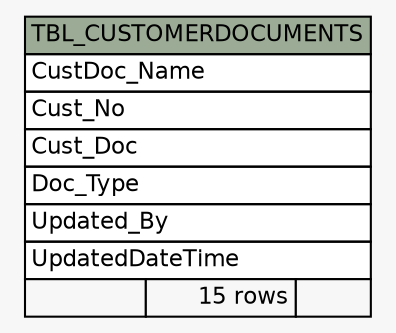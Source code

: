 // dot 2.38.0 on Windows 10 10.0
// SchemaSpy rev 590
digraph "TBL_CUSTOMERDOCUMENTS" {
  graph [
    rankdir="RL"
    bgcolor="#f7f7f7"
    nodesep="0.18"
    ranksep="0.46"
    fontname="Helvetica"
    fontsize="11"
  ];
  node [
    fontname="Helvetica"
    fontsize="11"
    shape="plaintext"
  ];
  edge [
    arrowsize="0.8"
  ];
  "TBL_CUSTOMERDOCUMENTS" [
    label=<
    <TABLE BORDER="0" CELLBORDER="1" CELLSPACING="0" BGCOLOR="#ffffff">
      <TR><TD COLSPAN="3" BGCOLOR="#9bab96" ALIGN="CENTER">TBL_CUSTOMERDOCUMENTS</TD></TR>
      <TR><TD PORT="CustDoc_Name" COLSPAN="3" ALIGN="LEFT">CustDoc_Name</TD></TR>
      <TR><TD PORT="Cust_No" COLSPAN="3" ALIGN="LEFT">Cust_No</TD></TR>
      <TR><TD PORT="Cust_Doc" COLSPAN="3" ALIGN="LEFT">Cust_Doc</TD></TR>
      <TR><TD PORT="Doc_Type" COLSPAN="3" ALIGN="LEFT">Doc_Type</TD></TR>
      <TR><TD PORT="Updated_By" COLSPAN="3" ALIGN="LEFT">Updated_By</TD></TR>
      <TR><TD PORT="UpdatedDateTime" COLSPAN="3" ALIGN="LEFT">UpdatedDateTime</TD></TR>
      <TR><TD ALIGN="LEFT" BGCOLOR="#f7f7f7">  </TD><TD ALIGN="RIGHT" BGCOLOR="#f7f7f7">15 rows</TD><TD ALIGN="RIGHT" BGCOLOR="#f7f7f7">  </TD></TR>
    </TABLE>>
    URL="tables/TBL_CUSTOMERDOCUMENTS.html"
    tooltip="TBL_CUSTOMERDOCUMENTS"
  ];
}
